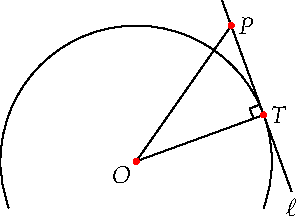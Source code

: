 settings.tex="pdflatex";

texpreamble("\usepackage{amsmath}
\usepackage{amsthm,amssymb}
\usepackage{mathpazo}
\usepackage[svgnames]{xcolor}
");
import graph;

size(150);


draw(arc((0,0),1,-20,200));

pair T=dir(20);
pair B=dir(20+90);
pair P=T+0.7*B;
pair O=(0,0);

draw(P--(0,0)--T);
draw(T+0.9B--T-0.6B);

dot(Label("$T$",black),T,E,red);
dot(Label("$O$",black),(0,0),SW,red);
dot(Label("$P$",black),P,E,red);

label("$\ell$",T-0.6B,S);

real d=0.08;
draw(T+d*unit(O-T)--T+d*unit(O-T)+d*unit(P-T)--T+d*unit(P-T));
